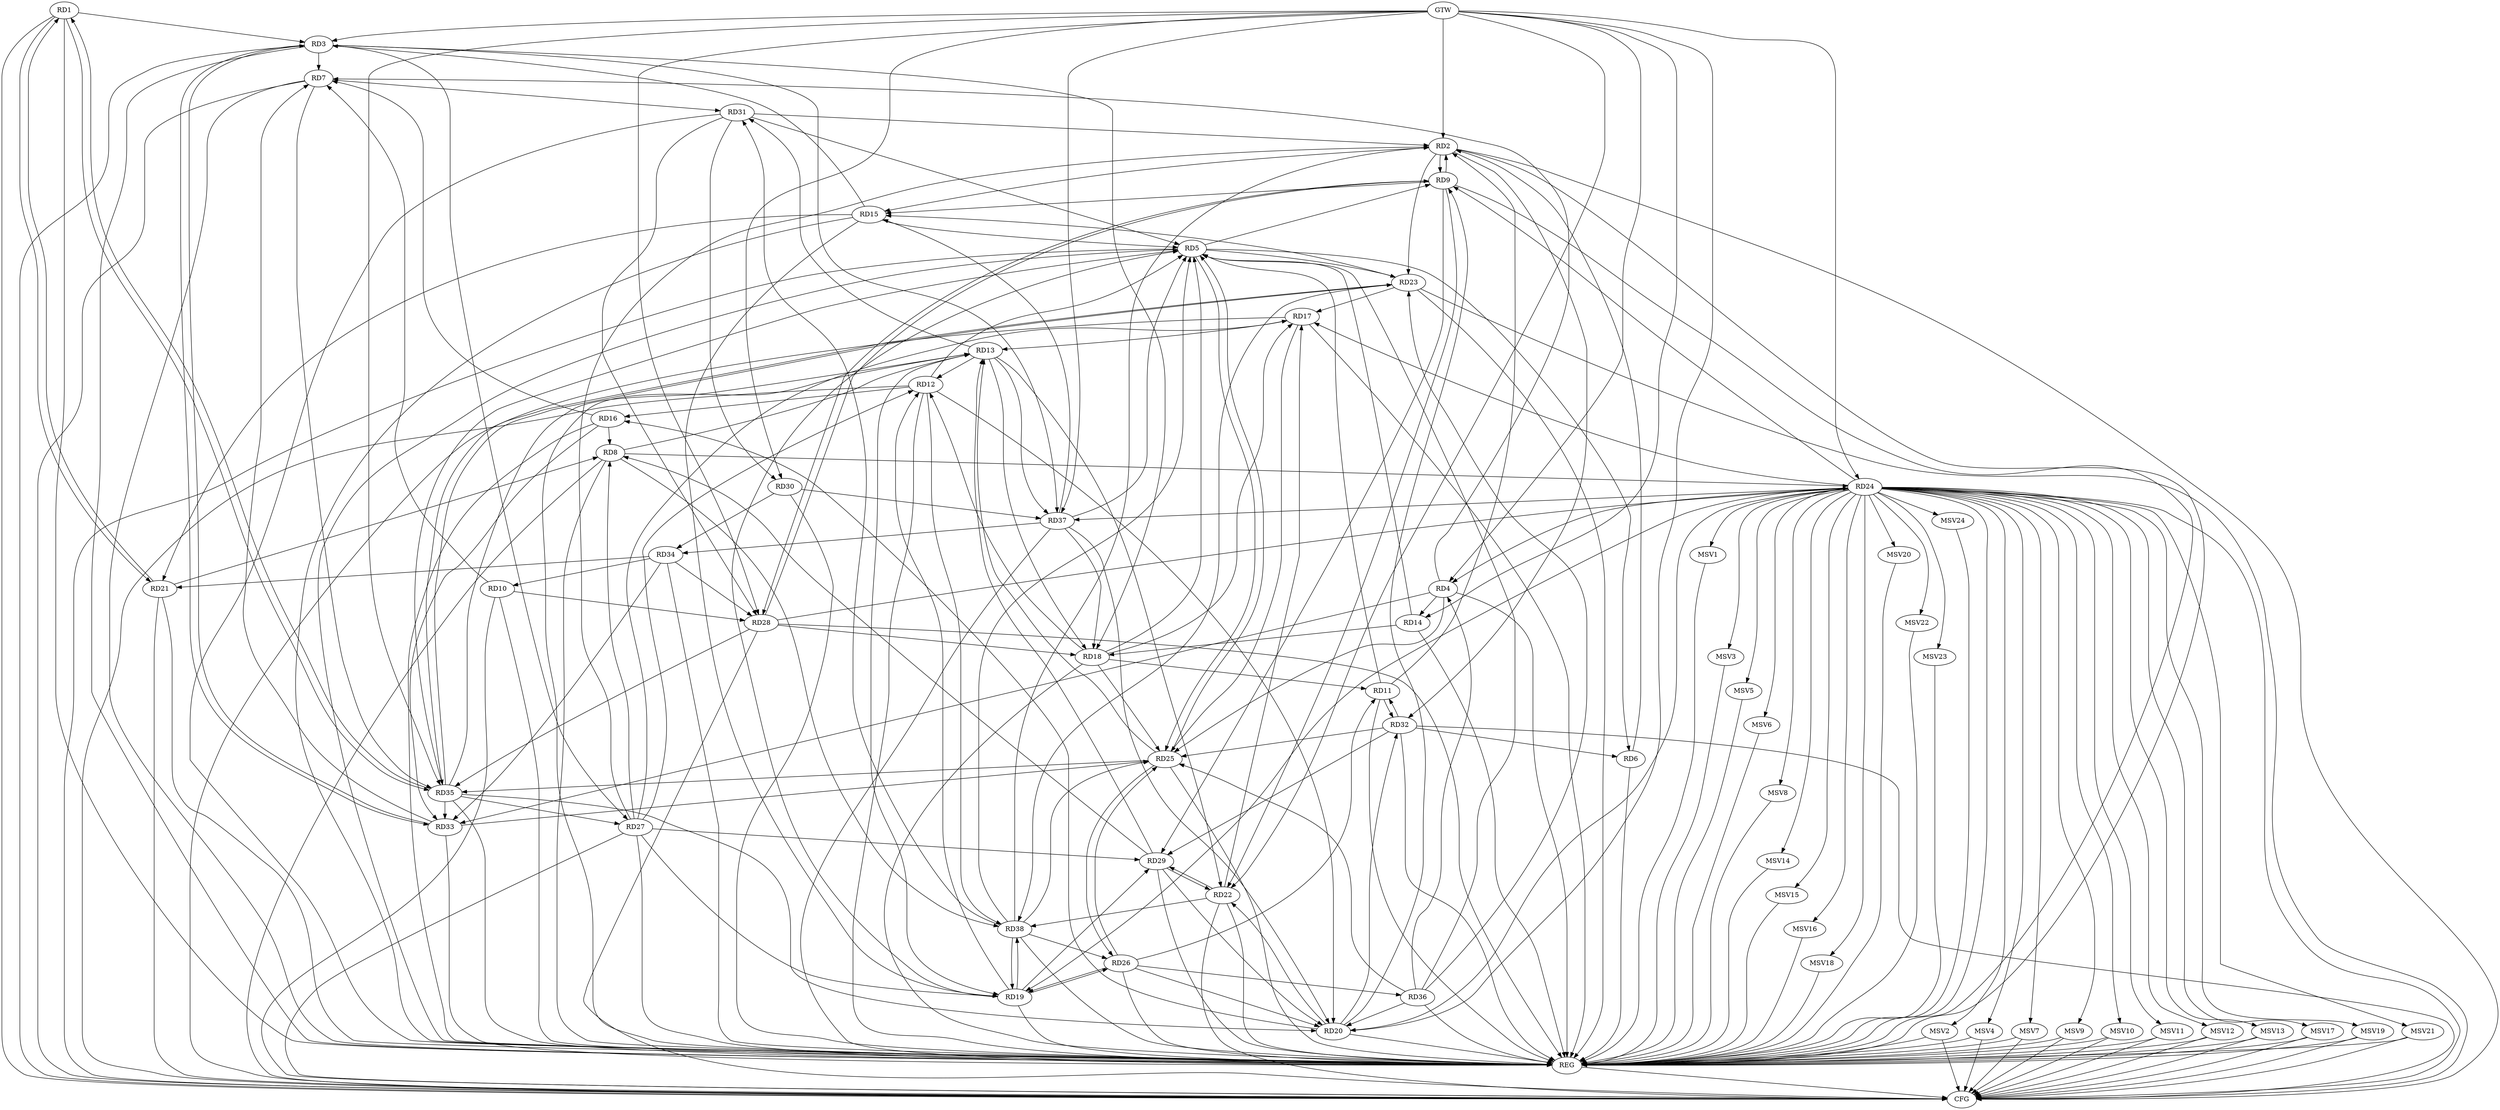 strict digraph G {
  RD1 [ label="RD1" ];
  RD2 [ label="RD2" ];
  RD3 [ label="RD3" ];
  RD4 [ label="RD4" ];
  RD5 [ label="RD5" ];
  RD6 [ label="RD6" ];
  RD7 [ label="RD7" ];
  RD8 [ label="RD8" ];
  RD9 [ label="RD9" ];
  RD10 [ label="RD10" ];
  RD11 [ label="RD11" ];
  RD12 [ label="RD12" ];
  RD13 [ label="RD13" ];
  RD14 [ label="RD14" ];
  RD15 [ label="RD15" ];
  RD16 [ label="RD16" ];
  RD17 [ label="RD17" ];
  RD18 [ label="RD18" ];
  RD19 [ label="RD19" ];
  RD20 [ label="RD20" ];
  RD21 [ label="RD21" ];
  RD22 [ label="RD22" ];
  RD23 [ label="RD23" ];
  RD24 [ label="RD24" ];
  RD25 [ label="RD25" ];
  RD26 [ label="RD26" ];
  RD27 [ label="RD27" ];
  RD28 [ label="RD28" ];
  RD29 [ label="RD29" ];
  RD30 [ label="RD30" ];
  RD31 [ label="RD31" ];
  RD32 [ label="RD32" ];
  RD33 [ label="RD33" ];
  RD34 [ label="RD34" ];
  RD35 [ label="RD35" ];
  RD36 [ label="RD36" ];
  RD37 [ label="RD37" ];
  RD38 [ label="RD38" ];
  GTW [ label="GTW" ];
  REG [ label="REG" ];
  CFG [ label="CFG" ];
  MSV1 [ label="MSV1" ];
  MSV2 [ label="MSV2" ];
  MSV3 [ label="MSV3" ];
  MSV4 [ label="MSV4" ];
  MSV5 [ label="MSV5" ];
  MSV6 [ label="MSV6" ];
  MSV7 [ label="MSV7" ];
  MSV8 [ label="MSV8" ];
  MSV9 [ label="MSV9" ];
  MSV10 [ label="MSV10" ];
  MSV11 [ label="MSV11" ];
  MSV12 [ label="MSV12" ];
  MSV13 [ label="MSV13" ];
  MSV14 [ label="MSV14" ];
  MSV15 [ label="MSV15" ];
  MSV16 [ label="MSV16" ];
  MSV17 [ label="MSV17" ];
  MSV18 [ label="MSV18" ];
  MSV19 [ label="MSV19" ];
  MSV20 [ label="MSV20" ];
  MSV21 [ label="MSV21" ];
  MSV22 [ label="MSV22" ];
  MSV23 [ label="MSV23" ];
  MSV24 [ label="MSV24" ];
  RD1 -> RD3;
  RD1 -> RD21;
  RD21 -> RD1;
  RD1 -> RD35;
  RD35 -> RD1;
  RD6 -> RD2;
  RD2 -> RD9;
  RD9 -> RD2;
  RD11 -> RD2;
  RD2 -> RD15;
  RD2 -> RD23;
  RD27 -> RD2;
  RD31 -> RD2;
  RD2 -> RD32;
  RD38 -> RD2;
  RD3 -> RD7;
  RD15 -> RD3;
  RD3 -> RD18;
  RD3 -> RD27;
  RD3 -> RD33;
  RD33 -> RD3;
  RD3 -> RD37;
  RD4 -> RD7;
  RD4 -> RD14;
  RD24 -> RD4;
  RD4 -> RD25;
  RD4 -> RD33;
  RD36 -> RD4;
  RD5 -> RD6;
  RD5 -> RD9;
  RD11 -> RD5;
  RD12 -> RD5;
  RD14 -> RD5;
  RD15 -> RD5;
  RD18 -> RD5;
  RD19 -> RD5;
  RD5 -> RD23;
  RD5 -> RD25;
  RD25 -> RD5;
  RD31 -> RD5;
  RD35 -> RD5;
  RD36 -> RD5;
  RD37 -> RD5;
  RD38 -> RD5;
  RD32 -> RD6;
  RD10 -> RD7;
  RD16 -> RD7;
  RD7 -> RD31;
  RD33 -> RD7;
  RD7 -> RD35;
  RD8 -> RD13;
  RD16 -> RD8;
  RD21 -> RD8;
  RD8 -> RD24;
  RD27 -> RD8;
  RD29 -> RD8;
  RD8 -> RD38;
  RD9 -> RD15;
  RD20 -> RD9;
  RD9 -> RD22;
  RD24 -> RD9;
  RD9 -> RD28;
  RD28 -> RD9;
  RD9 -> RD29;
  RD10 -> RD28;
  RD34 -> RD10;
  RD18 -> RD11;
  RD26 -> RD11;
  RD11 -> RD32;
  RD32 -> RD11;
  RD13 -> RD12;
  RD12 -> RD16;
  RD18 -> RD12;
  RD19 -> RD12;
  RD12 -> RD20;
  RD27 -> RD12;
  RD12 -> RD38;
  RD17 -> RD13;
  RD13 -> RD18;
  RD13 -> RD19;
  RD13 -> RD22;
  RD25 -> RD13;
  RD29 -> RD13;
  RD13 -> RD31;
  RD35 -> RD13;
  RD13 -> RD37;
  RD14 -> RD18;
  RD15 -> RD19;
  RD15 -> RD21;
  RD23 -> RD15;
  RD37 -> RD15;
  RD20 -> RD16;
  RD16 -> RD33;
  RD18 -> RD17;
  RD22 -> RD17;
  RD23 -> RD17;
  RD24 -> RD17;
  RD17 -> RD25;
  RD27 -> RD17;
  RD18 -> RD25;
  RD28 -> RD18;
  RD37 -> RD18;
  RD24 -> RD19;
  RD19 -> RD26;
  RD26 -> RD19;
  RD27 -> RD19;
  RD19 -> RD29;
  RD19 -> RD38;
  RD38 -> RD19;
  RD20 -> RD22;
  RD24 -> RD20;
  RD26 -> RD20;
  RD29 -> RD20;
  RD20 -> RD32;
  RD35 -> RD20;
  RD36 -> RD20;
  RD37 -> RD20;
  RD34 -> RD21;
  RD22 -> RD29;
  RD29 -> RD22;
  RD22 -> RD38;
  RD23 -> RD35;
  RD35 -> RD23;
  RD36 -> RD23;
  RD23 -> RD38;
  RD28 -> RD24;
  RD24 -> RD37;
  RD25 -> RD26;
  RD26 -> RD25;
  RD32 -> RD25;
  RD33 -> RD25;
  RD25 -> RD35;
  RD36 -> RD25;
  RD38 -> RD25;
  RD26 -> RD36;
  RD38 -> RD26;
  RD27 -> RD29;
  RD35 -> RD27;
  RD31 -> RD28;
  RD34 -> RD28;
  RD28 -> RD35;
  RD32 -> RD29;
  RD31 -> RD30;
  RD30 -> RD34;
  RD30 -> RD37;
  RD38 -> RD31;
  RD34 -> RD33;
  RD35 -> RD33;
  RD37 -> RD34;
  GTW -> RD30;
  GTW -> RD4;
  GTW -> RD14;
  GTW -> RD2;
  GTW -> RD20;
  GTW -> RD3;
  GTW -> RD37;
  GTW -> RD24;
  GTW -> RD28;
  GTW -> RD22;
  GTW -> RD35;
  RD1 -> REG;
  RD2 -> REG;
  RD3 -> REG;
  RD4 -> REG;
  RD5 -> REG;
  RD6 -> REG;
  RD7 -> REG;
  RD8 -> REG;
  RD9 -> REG;
  RD10 -> REG;
  RD11 -> REG;
  RD12 -> REG;
  RD13 -> REG;
  RD14 -> REG;
  RD15 -> REG;
  RD16 -> REG;
  RD17 -> REG;
  RD18 -> REG;
  RD19 -> REG;
  RD20 -> REG;
  RD21 -> REG;
  RD22 -> REG;
  RD23 -> REG;
  RD24 -> REG;
  RD25 -> REG;
  RD26 -> REG;
  RD27 -> REG;
  RD28 -> REG;
  RD29 -> REG;
  RD30 -> REG;
  RD31 -> REG;
  RD32 -> REG;
  RD33 -> REG;
  RD34 -> REG;
  RD35 -> REG;
  RD36 -> REG;
  RD37 -> REG;
  RD38 -> REG;
  RD1 -> CFG;
  RD21 -> CFG;
  RD3 -> CFG;
  RD27 -> CFG;
  RD17 -> CFG;
  RD7 -> CFG;
  RD2 -> CFG;
  RD24 -> CFG;
  RD5 -> CFG;
  RD12 -> CFG;
  RD32 -> CFG;
  RD23 -> CFG;
  RD10 -> CFG;
  RD28 -> CFG;
  RD22 -> CFG;
  RD8 -> CFG;
  REG -> CFG;
  RD24 -> MSV1;
  RD24 -> MSV2;
  RD24 -> MSV3;
  RD24 -> MSV4;
  RD24 -> MSV5;
  MSV1 -> REG;
  MSV2 -> REG;
  MSV2 -> CFG;
  MSV3 -> REG;
  MSV4 -> REG;
  MSV4 -> CFG;
  MSV5 -> REG;
  RD24 -> MSV6;
  MSV6 -> REG;
  RD24 -> MSV7;
  RD24 -> MSV8;
  MSV7 -> REG;
  MSV7 -> CFG;
  MSV8 -> REG;
  RD24 -> MSV9;
  MSV9 -> REG;
  MSV9 -> CFG;
  RD24 -> MSV10;
  MSV10 -> REG;
  MSV10 -> CFG;
  RD24 -> MSV11;
  RD24 -> MSV12;
  MSV11 -> REG;
  MSV11 -> CFG;
  MSV12 -> REG;
  MSV12 -> CFG;
  RD24 -> MSV13;
  MSV13 -> REG;
  MSV13 -> CFG;
  RD24 -> MSV14;
  RD24 -> MSV15;
  RD24 -> MSV16;
  MSV14 -> REG;
  MSV15 -> REG;
  MSV16 -> REG;
  RD24 -> MSV17;
  MSV17 -> REG;
  MSV17 -> CFG;
  RD24 -> MSV18;
  RD24 -> MSV19;
  RD24 -> MSV20;
  MSV18 -> REG;
  MSV19 -> REG;
  MSV19 -> CFG;
  MSV20 -> REG;
  RD24 -> MSV21;
  MSV21 -> REG;
  MSV21 -> CFG;
  RD24 -> MSV22;
  RD24 -> MSV23;
  RD24 -> MSV24;
  MSV22 -> REG;
  MSV23 -> REG;
  MSV24 -> REG;
}
